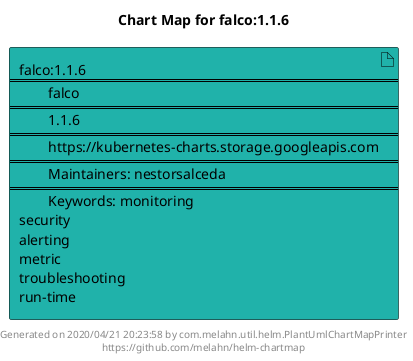 @startuml
skinparam linetype ortho
skinparam backgroundColor white
skinparam usecaseBorderColor black
skinparam usecaseArrowColor LightSlateGray
skinparam artifactBorderColor black
skinparam artifactArrowColor LightSlateGray

title Chart Map for falco:1.1.6

'There is one referenced Helm Chart
artifact "falco:1.1.6\n====\n\tfalco\n====\n\t1.1.6\n====\n\thttps://kubernetes-charts.storage.googleapis.com\n====\n\tMaintainers: nestorsalceda\n====\n\tKeywords: monitoring\nsecurity\nalerting\nmetric\ntroubleshooting\nrun-time" as falco_1_1_6 #LightSeaGreen

'There are 0 referenced Docker Images

'Chart Dependencies

center footer Generated on 2020/04/21 20:23:58 by com.melahn.util.helm.PlantUmlChartMapPrinter\nhttps://github.com/melahn/helm-chartmap
@enduml
